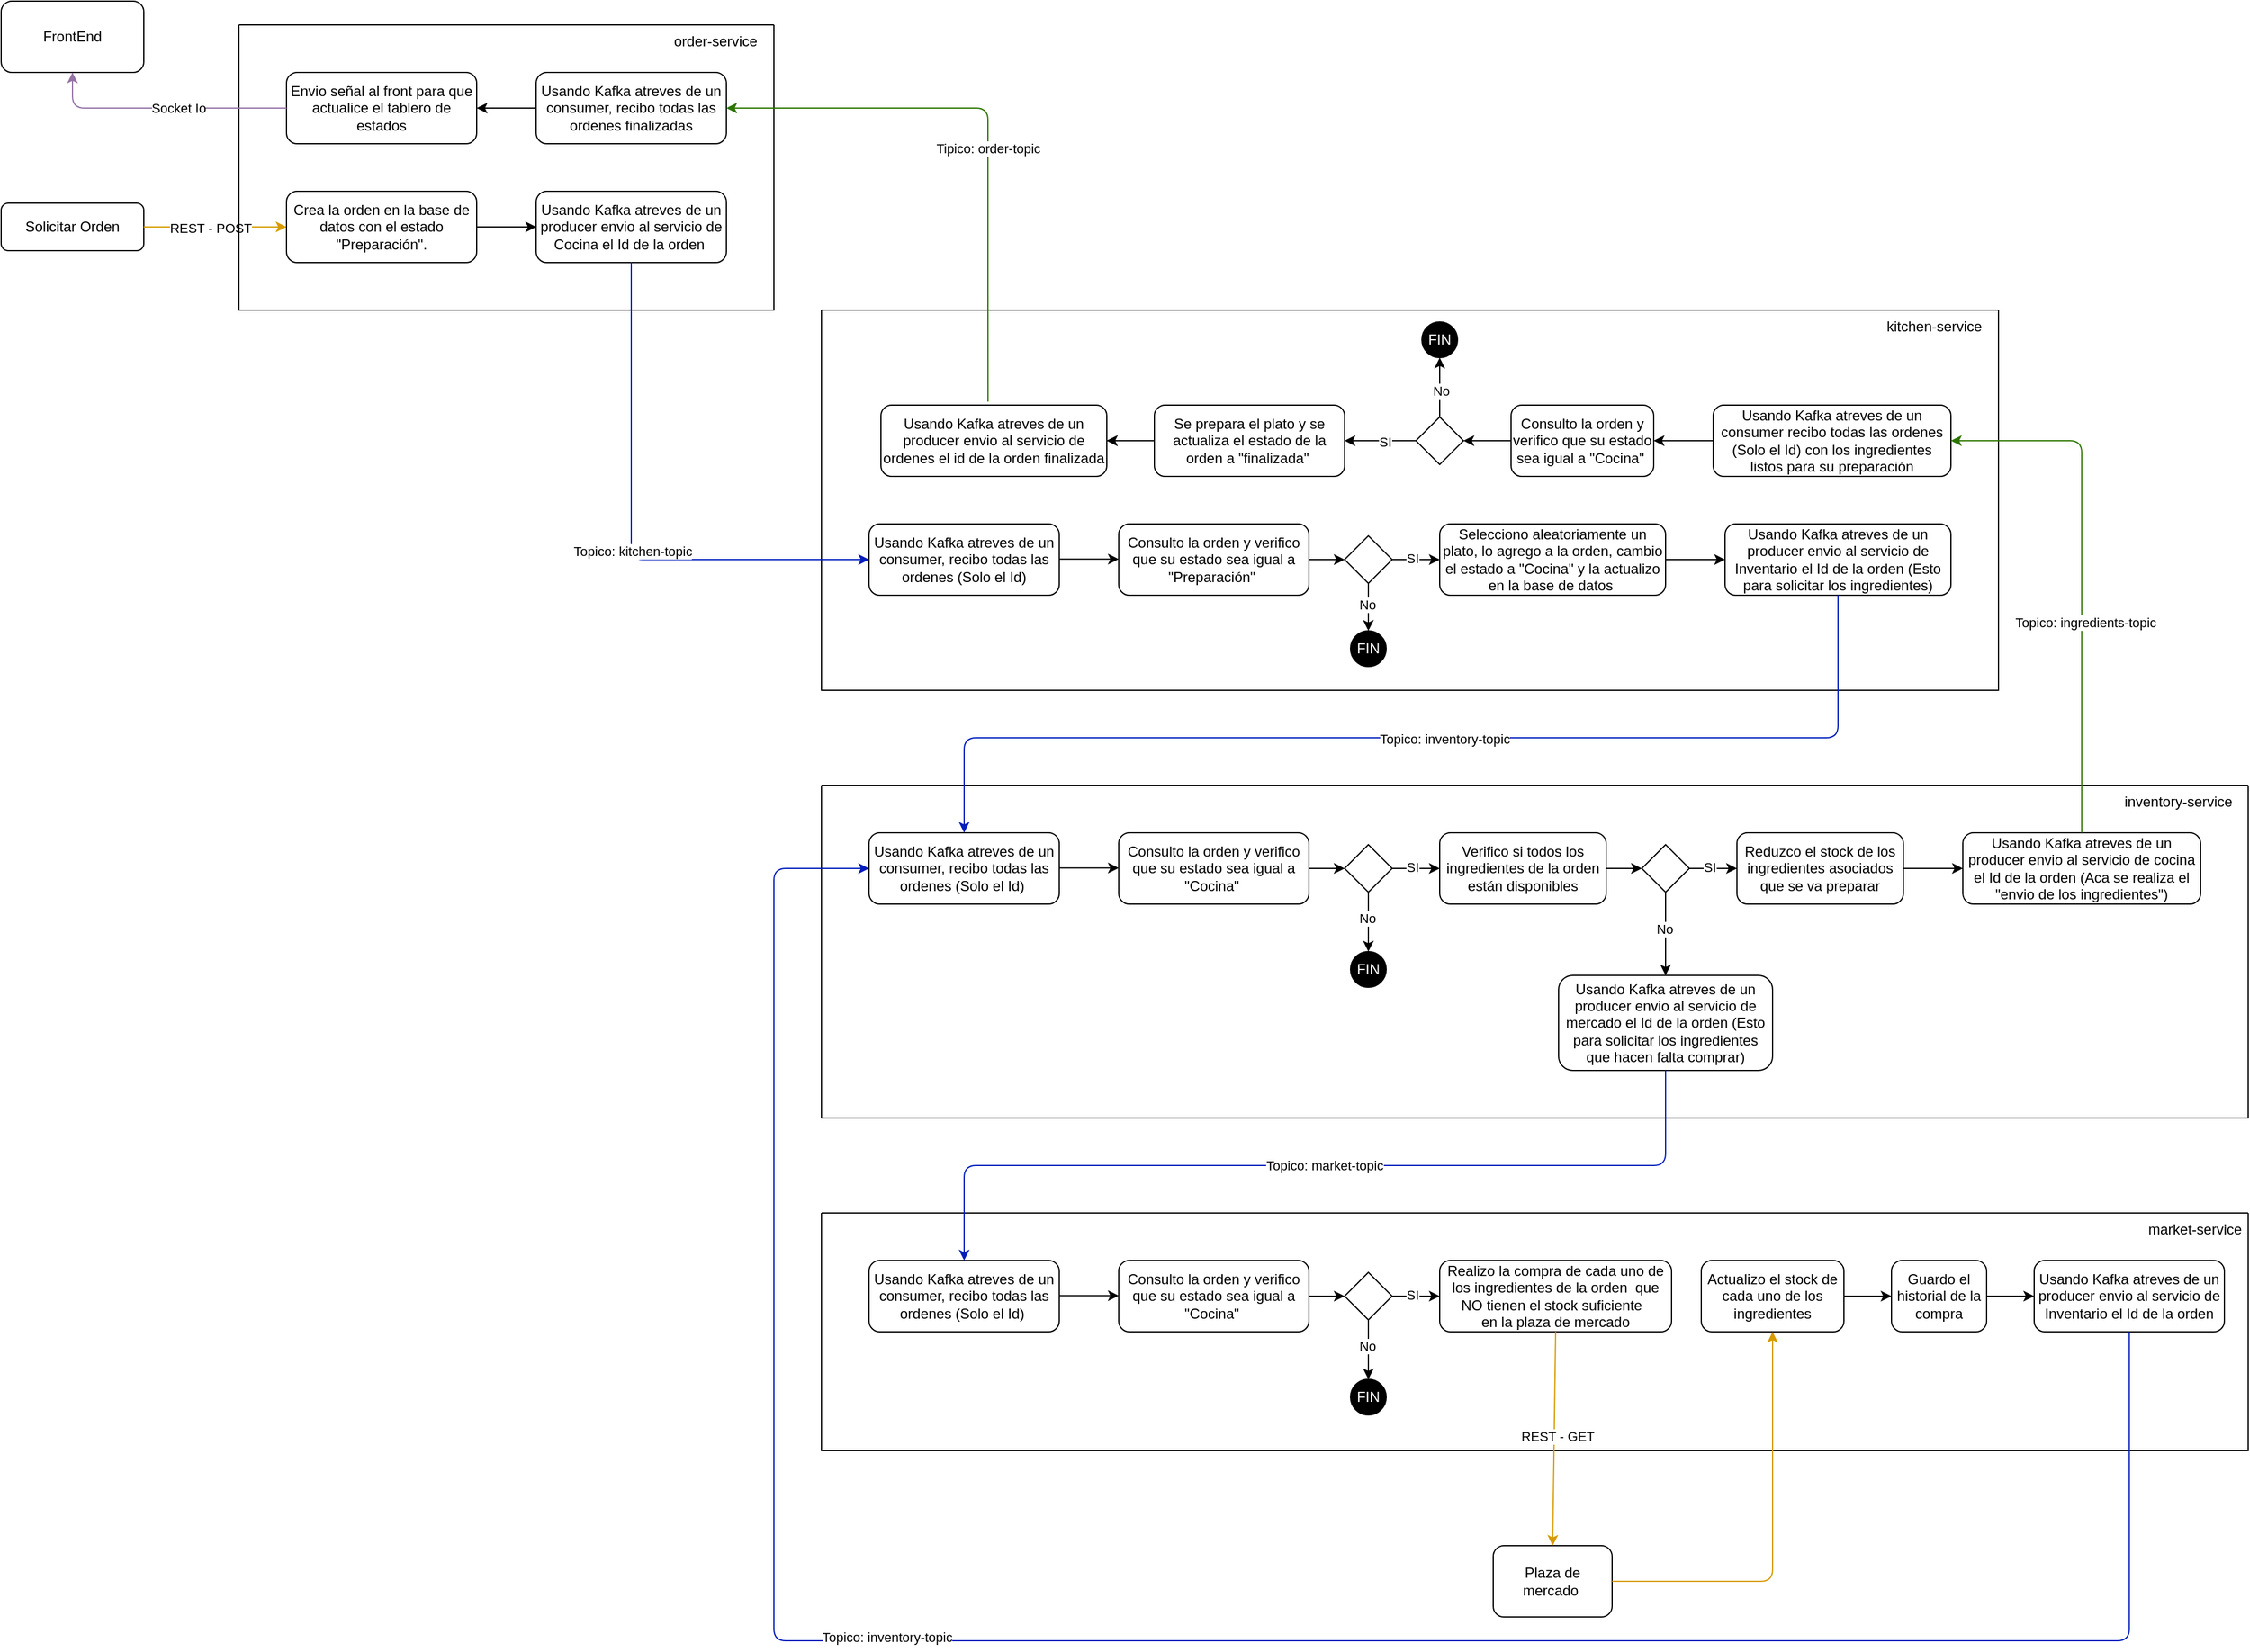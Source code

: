 <mxfile>
    <diagram id="7wUOio2GqqiPy2TDtg6h" name="Page-1">
        <mxGraphModel dx="948" dy="1151" grid="1" gridSize="10" guides="1" tooltips="1" connect="1" arrows="1" fold="1" page="1" pageScale="1" pageWidth="850" pageHeight="1100" math="0" shadow="0">
            <root>
                <mxCell id="0"/>
                <mxCell id="1" parent="0"/>
                <mxCell id="45" value="&lt;span style=&quot;color: rgb(0, 0, 0);&quot;&gt;Solicitar Orden&lt;/span&gt;" style="rounded=1;whiteSpace=wrap;html=1;" parent="1" vertex="1">
                    <mxGeometry x="870" y="190" width="120" height="40" as="geometry"/>
                </mxCell>
                <mxCell id="46" value="" style="endArrow=classic;html=1;exitX=1;exitY=0.5;exitDx=0;exitDy=0;entryX=0;entryY=0.5;entryDx=0;entryDy=0;fillColor=#ffe6cc;strokeColor=#d79b00;" parent="1" source="45" target="51" edge="1">
                    <mxGeometry width="50" height="50" relative="1" as="geometry">
                        <mxPoint x="1130" y="260" as="sourcePoint"/>
                        <mxPoint x="1070" y="190" as="targetPoint"/>
                    </mxGeometry>
                </mxCell>
                <mxCell id="62" value="REST - POST" style="edgeLabel;html=1;align=center;verticalAlign=middle;resizable=0;points=[];" parent="46" vertex="1" connectable="0">
                    <mxGeometry x="-0.078" y="-1" relative="1" as="geometry">
                        <mxPoint as="offset"/>
                    </mxGeometry>
                </mxCell>
                <mxCell id="50" value="" style="swimlane;startSize=0;" parent="1" vertex="1">
                    <mxGeometry x="1070" y="40" width="450" height="240" as="geometry"/>
                </mxCell>
                <mxCell id="51" value="&lt;span style=&quot;color: rgb(0, 0, 0); text-align: left;&quot;&gt;Crea la orden en la base de datos con el estado &quot;Preparación&quot;.&lt;/span&gt;" style="rounded=1;whiteSpace=wrap;html=1;" parent="50" vertex="1">
                    <mxGeometry x="40" y="140" width="160" height="60" as="geometry"/>
                </mxCell>
                <mxCell id="52" value="&lt;div style=&quot;&quot;&gt;&lt;span style=&quot;background-color: transparent;&quot;&gt;&lt;font color=&quot;#000000&quot;&gt;Usando Kafka atreves de un producer envio al servicio de Cocina el Id de la orden&amp;nbsp;&lt;/font&gt;&lt;/span&gt;&lt;/div&gt;" style="rounded=1;whiteSpace=wrap;html=1;align=center;" parent="50" vertex="1">
                    <mxGeometry x="250" y="140" width="160" height="60" as="geometry"/>
                </mxCell>
                <mxCell id="53" value="" style="endArrow=classic;html=1;exitX=1;exitY=0.5;exitDx=0;exitDy=0;entryX=0;entryY=0.5;entryDx=0;entryDy=0;" parent="50" source="51" target="52" edge="1">
                    <mxGeometry width="50" height="50" relative="1" as="geometry">
                        <mxPoint x="250" y="230" as="sourcePoint"/>
                        <mxPoint x="300" y="180" as="targetPoint"/>
                    </mxGeometry>
                </mxCell>
                <mxCell id="56" value="&lt;span style=&quot;text-align: left;&quot;&gt;&lt;font color=&quot;#000000&quot;&gt;Usando Kafka atreves&amp;nbsp;de un consumer, recibo todas las ordenes finalizadas&lt;/font&gt;&lt;/span&gt;" style="rounded=1;whiteSpace=wrap;html=1;" parent="50" vertex="1">
                    <mxGeometry x="250" y="40" width="160" height="60" as="geometry"/>
                </mxCell>
                <mxCell id="57" value="&lt;span style=&quot;color: rgb(0, 0, 0); text-align: left;&quot;&gt;Envio señal al front para que actualice el tablero de estados&lt;/span&gt;" style="rounded=1;whiteSpace=wrap;html=1;" parent="50" vertex="1">
                    <mxGeometry x="40" y="40" width="160" height="60" as="geometry"/>
                </mxCell>
                <mxCell id="58" value="" style="endArrow=classic;html=1;exitX=0;exitY=0.5;exitDx=0;exitDy=0;entryX=1;entryY=0.5;entryDx=0;entryDy=0;" parent="50" source="56" target="57" edge="1">
                    <mxGeometry width="50" height="50" relative="1" as="geometry">
                        <mxPoint x="240" y="140" as="sourcePoint"/>
                        <mxPoint x="290" y="90" as="targetPoint"/>
                    </mxGeometry>
                </mxCell>
                <mxCell id="63" value="order-service" style="text;strokeColor=none;fillColor=none;align=left;verticalAlign=top;spacingLeft=4;spacingRight=4;overflow=hidden;rotatable=0;points=[[0,0.5],[1,0.5]];portConstraint=eastwest;whiteSpace=wrap;html=1;" parent="50" vertex="1">
                    <mxGeometry x="360" width="90" height="30" as="geometry"/>
                </mxCell>
                <mxCell id="55" value="FrontEnd" style="rounded=1;whiteSpace=wrap;html=1;" parent="1" vertex="1">
                    <mxGeometry x="870" y="20" width="120" height="60" as="geometry"/>
                </mxCell>
                <mxCell id="59" value="" style="endArrow=classic;html=1;exitX=0;exitY=0.5;exitDx=0;exitDy=0;entryX=0.5;entryY=1;entryDx=0;entryDy=0;fillColor=#e1d5e7;strokeColor=#9673a6;" parent="1" source="57" target="55" edge="1">
                    <mxGeometry width="50" height="50" relative="1" as="geometry">
                        <mxPoint x="1310" y="180" as="sourcePoint"/>
                        <mxPoint x="1360" y="130" as="targetPoint"/>
                        <Array as="points">
                            <mxPoint x="930" y="110"/>
                        </Array>
                    </mxGeometry>
                </mxCell>
                <mxCell id="60" value="Socket Io" style="edgeLabel;html=1;align=center;verticalAlign=middle;resizable=0;points=[];" parent="59" vertex="1" connectable="0">
                    <mxGeometry x="-0.134" relative="1" as="geometry">
                        <mxPoint as="offset"/>
                    </mxGeometry>
                </mxCell>
                <mxCell id="72" value="" style="swimlane;startSize=0;" parent="1" vertex="1">
                    <mxGeometry x="1560" y="280" width="990" height="320" as="geometry"/>
                </mxCell>
                <mxCell id="76" value="&lt;div style=&quot;&quot;&gt;&lt;span style=&quot;background-color: transparent;&quot;&gt;&lt;font color=&quot;#000000&quot;&gt;Consulto la orden y verifico que su estado sea igual a &quot;Preparación&quot;&amp;nbsp;&lt;/font&gt;&lt;/span&gt;&lt;/div&gt;" style="rounded=1;whiteSpace=wrap;html=1;align=center;" parent="72" vertex="1">
                    <mxGeometry x="250" y="180" width="160" height="60" as="geometry"/>
                </mxCell>
                <mxCell id="77" value="&lt;span style=&quot;color: rgb(0, 0, 0); text-align: left;&quot;&gt;Usando Kafka atreves de un consumer, recibo todas las ordenes (Solo el Id)&lt;/span&gt;" style="rounded=1;whiteSpace=wrap;html=1;" parent="72" vertex="1">
                    <mxGeometry x="40" y="180" width="160" height="60" as="geometry"/>
                </mxCell>
                <mxCell id="79" value="kitchen-service" style="text;strokeColor=none;fillColor=none;align=left;verticalAlign=top;spacingLeft=4;spacingRight=4;overflow=hidden;rotatable=0;points=[[0,0.5],[1,0.5]];portConstraint=eastwest;whiteSpace=wrap;html=1;" parent="72" vertex="1">
                    <mxGeometry x="890" width="100" height="30" as="geometry"/>
                </mxCell>
                <mxCell id="75" value="" style="endArrow=classic;html=1;exitX=1;exitY=0.5;exitDx=0;exitDy=0;entryX=0;entryY=0.5;entryDx=0;entryDy=0;" parent="72" edge="1">
                    <mxGeometry width="50" height="50" relative="1" as="geometry">
                        <mxPoint x="200.0" y="209.66" as="sourcePoint"/>
                        <mxPoint x="250.0" y="209.66" as="targetPoint"/>
                    </mxGeometry>
                </mxCell>
                <mxCell id="82" value="" style="rhombus;whiteSpace=wrap;html=1;" parent="72" vertex="1">
                    <mxGeometry x="440" y="190" width="40" height="40" as="geometry"/>
                </mxCell>
                <mxCell id="83" value="" style="endArrow=classic;html=1;exitX=1;exitY=0.5;exitDx=0;exitDy=0;" parent="72" source="76" target="82" edge="1">
                    <mxGeometry width="50" height="50" relative="1" as="geometry">
                        <mxPoint x="340" y="220" as="sourcePoint"/>
                        <mxPoint x="390" y="170" as="targetPoint"/>
                    </mxGeometry>
                </mxCell>
                <mxCell id="85" value="FIN" style="ellipse;whiteSpace=wrap;html=1;aspect=fixed;fontColor=#FFFFFF;gradientColor=none;fillColor=#000000;" parent="72" vertex="1">
                    <mxGeometry x="445" y="270" width="30" height="30" as="geometry"/>
                </mxCell>
                <mxCell id="86" value="" style="endArrow=classic;html=1;exitX=0.5;exitY=1;exitDx=0;exitDy=0;entryX=0.5;entryY=0;entryDx=0;entryDy=0;" parent="72" source="82" target="85" edge="1">
                    <mxGeometry width="50" height="50" relative="1" as="geometry">
                        <mxPoint x="340" y="220" as="sourcePoint"/>
                        <mxPoint x="460" y="280" as="targetPoint"/>
                    </mxGeometry>
                </mxCell>
                <mxCell id="87" value="No" style="edgeLabel;html=1;align=center;verticalAlign=middle;resizable=0;points=[];" parent="86" vertex="1" connectable="0">
                    <mxGeometry x="-0.117" y="-1" relative="1" as="geometry">
                        <mxPoint as="offset"/>
                    </mxGeometry>
                </mxCell>
                <mxCell id="88" value="&lt;div style=&quot;&quot;&gt;&lt;font color=&quot;#000000&quot;&gt;Selecciono aleatoriamente un plato, lo agrego a la orden, cambio el estado a &quot;Cocina&quot; y la actualizo en la base de datos&amp;nbsp;&lt;/font&gt;&lt;/div&gt;" style="rounded=1;whiteSpace=wrap;html=1;align=center;" parent="72" vertex="1">
                    <mxGeometry x="520" y="180" width="190" height="60" as="geometry"/>
                </mxCell>
                <mxCell id="89" value="" style="endArrow=classic;html=1;exitX=1;exitY=0.5;exitDx=0;exitDy=0;entryX=0;entryY=0.5;entryDx=0;entryDy=0;" parent="72" source="82" target="88" edge="1">
                    <mxGeometry width="50" height="50" relative="1" as="geometry">
                        <mxPoint x="430" y="310" as="sourcePoint"/>
                        <mxPoint x="480" y="260" as="targetPoint"/>
                    </mxGeometry>
                </mxCell>
                <mxCell id="90" value="SI" style="edgeLabel;html=1;align=center;verticalAlign=middle;resizable=0;points=[];" parent="89" vertex="1" connectable="0">
                    <mxGeometry x="-0.14" y="1" relative="1" as="geometry">
                        <mxPoint as="offset"/>
                    </mxGeometry>
                </mxCell>
                <mxCell id="92" value="&lt;div style=&quot;&quot;&gt;&lt;span style=&quot;background-color: transparent;&quot;&gt;&lt;font color=&quot;#000000&quot;&gt;Usando Kafka atreves de un producer envio al servicio de Inventario el Id de la orden (Esto para solicitar los ingredientes)&lt;/font&gt;&lt;/span&gt;&lt;/div&gt;" style="rounded=1;whiteSpace=wrap;html=1;align=center;" parent="72" vertex="1">
                    <mxGeometry x="760" y="180" width="190" height="60" as="geometry"/>
                </mxCell>
                <mxCell id="93" value="" style="endArrow=classic;html=1;exitX=1;exitY=0.5;exitDx=0;exitDy=0;entryX=0;entryY=0.5;entryDx=0;entryDy=0;" parent="72" source="88" target="92" edge="1">
                    <mxGeometry width="50" height="50" relative="1" as="geometry">
                        <mxPoint x="670" y="310" as="sourcePoint"/>
                        <mxPoint x="720" y="260" as="targetPoint"/>
                    </mxGeometry>
                </mxCell>
                <mxCell id="94" value="&lt;span style=&quot;color: rgb(0, 0, 0); text-align: left;&quot;&gt;Usando Kafka atreves de un consumer recibo todas las ordenes (Solo el Id) con los ingredientes listos para su preparación&lt;/span&gt;" style="rounded=1;whiteSpace=wrap;html=1;" parent="72" vertex="1">
                    <mxGeometry x="750" y="80" width="200" height="60" as="geometry"/>
                </mxCell>
                <mxCell id="204" value="" style="edgeStyle=none;html=1;" parent="72" source="95" target="97" edge="1">
                    <mxGeometry relative="1" as="geometry"/>
                </mxCell>
                <mxCell id="95" value="&lt;div style=&quot;&quot;&gt;&lt;font color=&quot;#000000&quot;&gt;Se prepara el plato y se actualiza el estado de la orden a &quot;finalizada&quot;&amp;nbsp;&lt;/font&gt;&lt;/div&gt;" style="rounded=1;whiteSpace=wrap;html=1;align=center;" parent="72" vertex="1">
                    <mxGeometry x="280" y="80" width="160" height="60" as="geometry"/>
                </mxCell>
                <mxCell id="97" value="&lt;div style=&quot;&quot;&gt;&lt;span style=&quot;background-color: transparent;&quot;&gt;&lt;font color=&quot;#000000&quot;&gt;Usando Kafka atreves de un producer envio al servicio de ordenes el id de la orden finalizada&lt;/font&gt;&lt;/span&gt;&lt;/div&gt;" style="rounded=1;whiteSpace=wrap;html=1;align=center;" parent="72" vertex="1">
                    <mxGeometry x="50" y="80" width="190" height="60" as="geometry"/>
                </mxCell>
                <mxCell id="98" value="" style="endArrow=classic;html=1;entryX=1;entryY=0.5;entryDx=0;entryDy=0;exitX=0;exitY=0.5;exitDx=0;exitDy=0;" parent="72" source="95" target="97" edge="1">
                    <mxGeometry width="50" height="50" relative="1" as="geometry">
                        <mxPoint x="320" y="110" as="sourcePoint"/>
                        <mxPoint x="350" y="109.66" as="targetPoint"/>
                    </mxGeometry>
                </mxCell>
                <mxCell id="205" value="&lt;span style=&quot;color: rgb(0, 0, 0);&quot;&gt;Consulto la orden y verifico que su estado sea igual a &quot;Cocina&quot;&amp;nbsp;&lt;/span&gt;" style="rounded=1;whiteSpace=wrap;html=1;" parent="72" vertex="1">
                    <mxGeometry x="580" y="80" width="120" height="60" as="geometry"/>
                </mxCell>
                <mxCell id="206" value="" style="rhombus;whiteSpace=wrap;html=1;" parent="72" vertex="1">
                    <mxGeometry x="500" y="90" width="40" height="40" as="geometry"/>
                </mxCell>
                <mxCell id="208" value="FIN" style="ellipse;whiteSpace=wrap;html=1;aspect=fixed;fontColor=#FFFFFF;gradientColor=none;fillColor=#000000;" parent="72" vertex="1">
                    <mxGeometry x="505" y="10" width="30" height="30" as="geometry"/>
                </mxCell>
                <mxCell id="209" value="" style="endArrow=classic;html=1;entryX=0.5;entryY=1;entryDx=0;entryDy=0;exitX=0.5;exitY=0;exitDx=0;exitDy=0;" parent="72" source="206" target="208" edge="1">
                    <mxGeometry width="50" height="50" relative="1" as="geometry">
                        <mxPoint x="540" y="90" as="sourcePoint"/>
                        <mxPoint x="540" y="180" as="targetPoint"/>
                    </mxGeometry>
                </mxCell>
                <mxCell id="210" value="No" style="edgeLabel;html=1;align=center;verticalAlign=middle;resizable=0;points=[];" parent="209" vertex="1" connectable="0">
                    <mxGeometry x="-0.117" y="-1" relative="1" as="geometry">
                        <mxPoint as="offset"/>
                    </mxGeometry>
                </mxCell>
                <mxCell id="213" value="" style="endArrow=classic;html=1;exitX=0;exitY=0.5;exitDx=0;exitDy=0;entryX=1;entryY=0.5;entryDx=0;entryDy=0;" parent="72" source="206" target="95" edge="1">
                    <mxGeometry width="50" height="50" relative="1" as="geometry">
                        <mxPoint x="490" y="220" as="sourcePoint"/>
                        <mxPoint x="530" y="220" as="targetPoint"/>
                    </mxGeometry>
                </mxCell>
                <mxCell id="214" value="SI" style="edgeLabel;html=1;align=center;verticalAlign=middle;resizable=0;points=[];" parent="213" vertex="1" connectable="0">
                    <mxGeometry x="-0.14" y="1" relative="1" as="geometry">
                        <mxPoint as="offset"/>
                    </mxGeometry>
                </mxCell>
                <mxCell id="215" value="" style="endArrow=classic;html=1;exitX=0;exitY=0.5;exitDx=0;exitDy=0;entryX=1;entryY=0.5;entryDx=0;entryDy=0;" parent="72" source="205" target="206" edge="1">
                    <mxGeometry width="50" height="50" relative="1" as="geometry">
                        <mxPoint x="490" y="180" as="sourcePoint"/>
                        <mxPoint x="540" y="130" as="targetPoint"/>
                    </mxGeometry>
                </mxCell>
                <mxCell id="216" value="" style="endArrow=classic;html=1;exitX=0;exitY=0.5;exitDx=0;exitDy=0;entryX=1;entryY=0.5;entryDx=0;entryDy=0;" parent="72" source="94" target="205" edge="1">
                    <mxGeometry width="50" height="50" relative="1" as="geometry">
                        <mxPoint x="490" y="180" as="sourcePoint"/>
                        <mxPoint x="540" y="130" as="targetPoint"/>
                    </mxGeometry>
                </mxCell>
                <mxCell id="80" value="" style="endArrow=classic;html=1;exitX=0.5;exitY=1;exitDx=0;exitDy=0;entryX=0;entryY=0.5;entryDx=0;entryDy=0;fillColor=#0050ef;strokeColor=#001DBC;" parent="1" source="52" target="77" edge="1">
                    <mxGeometry width="50" height="50" relative="1" as="geometry">
                        <mxPoint x="1560" y="340" as="sourcePoint"/>
                        <mxPoint x="1610" y="290" as="targetPoint"/>
                        <Array as="points">
                            <mxPoint x="1400" y="490"/>
                        </Array>
                    </mxGeometry>
                </mxCell>
                <mxCell id="81" value="Topico: kitchen-topic" style="edgeLabel;html=1;align=center;verticalAlign=middle;resizable=0;points=[];" parent="80" vertex="1" connectable="0">
                    <mxGeometry x="0.081" y="1" relative="1" as="geometry">
                        <mxPoint as="offset"/>
                    </mxGeometry>
                </mxCell>
                <mxCell id="99" value="" style="endArrow=classic;html=1;entryX=1;entryY=0.5;entryDx=0;entryDy=0;fillColor=#60a917;strokeColor=#2D7600;exitX=0.474;exitY=-0.048;exitDx=0;exitDy=0;exitPerimeter=0;" parent="1" source="97" target="56" edge="1">
                    <mxGeometry width="50" height="50" relative="1" as="geometry">
                        <mxPoint x="1700" y="360" as="sourcePoint"/>
                        <mxPoint x="1830" y="250" as="targetPoint"/>
                        <Array as="points">
                            <mxPoint x="1700" y="250"/>
                            <mxPoint x="1700" y="110"/>
                        </Array>
                    </mxGeometry>
                </mxCell>
                <mxCell id="100" value="Tipico: order-topic" style="edgeLabel;html=1;align=center;verticalAlign=middle;resizable=0;points=[];" parent="99" vertex="1" connectable="0">
                    <mxGeometry x="-0.086" relative="1" as="geometry">
                        <mxPoint as="offset"/>
                    </mxGeometry>
                </mxCell>
                <mxCell id="121" value="" style="swimlane;startSize=0;" parent="1" vertex="1">
                    <mxGeometry x="1560" y="680" width="1200" height="280" as="geometry"/>
                </mxCell>
                <mxCell id="122" value="&lt;div style=&quot;&quot;&gt;&lt;span style=&quot;background-color: transparent;&quot;&gt;&lt;font color=&quot;#000000&quot;&gt;Consulto la orden y verifico que su estado sea igual a &quot;Cocina&quot;&amp;nbsp;&lt;/font&gt;&lt;/span&gt;&lt;/div&gt;" style="rounded=1;whiteSpace=wrap;html=1;align=center;" parent="121" vertex="1">
                    <mxGeometry x="250" y="40" width="160" height="60" as="geometry"/>
                </mxCell>
                <mxCell id="123" value="&lt;span style=&quot;color: rgb(0, 0, 0); text-align: left;&quot;&gt;Usando Kafka atreves de un consumer, recibo todas las ordenes (Solo el Id)&amp;nbsp;&lt;/span&gt;" style="rounded=1;whiteSpace=wrap;html=1;" parent="121" vertex="1">
                    <mxGeometry x="40" y="40" width="160" height="60" as="geometry"/>
                </mxCell>
                <mxCell id="124" value="inventory-service" style="text;strokeColor=none;fillColor=none;align=left;verticalAlign=top;spacingLeft=4;spacingRight=4;overflow=hidden;rotatable=0;points=[[0,0.5],[1,0.5]];portConstraint=eastwest;whiteSpace=wrap;html=1;" parent="121" vertex="1">
                    <mxGeometry x="1090" width="110" height="30" as="geometry"/>
                </mxCell>
                <mxCell id="125" value="" style="endArrow=classic;html=1;exitX=1;exitY=0.5;exitDx=0;exitDy=0;entryX=0;entryY=0.5;entryDx=0;entryDy=0;" parent="121" edge="1">
                    <mxGeometry width="50" height="50" relative="1" as="geometry">
                        <mxPoint x="200.0" y="69.66" as="sourcePoint"/>
                        <mxPoint x="250.0" y="69.66" as="targetPoint"/>
                    </mxGeometry>
                </mxCell>
                <mxCell id="126" value="" style="rhombus;whiteSpace=wrap;html=1;" parent="121" vertex="1">
                    <mxGeometry x="440" y="50" width="40" height="40" as="geometry"/>
                </mxCell>
                <mxCell id="127" value="" style="endArrow=classic;html=1;exitX=1;exitY=0.5;exitDx=0;exitDy=0;" parent="121" source="122" target="126" edge="1">
                    <mxGeometry width="50" height="50" relative="1" as="geometry">
                        <mxPoint x="340" y="80" as="sourcePoint"/>
                        <mxPoint x="390" y="30" as="targetPoint"/>
                    </mxGeometry>
                </mxCell>
                <mxCell id="128" value="FIN" style="ellipse;whiteSpace=wrap;html=1;aspect=fixed;fontColor=#FFFFFF;gradientColor=none;fillColor=#000000;" parent="121" vertex="1">
                    <mxGeometry x="445" y="140" width="30" height="30" as="geometry"/>
                </mxCell>
                <mxCell id="129" value="" style="endArrow=classic;html=1;exitX=0.5;exitY=1;exitDx=0;exitDy=0;entryX=0.5;entryY=0;entryDx=0;entryDy=0;" parent="121" source="126" target="128" edge="1">
                    <mxGeometry width="50" height="50" relative="1" as="geometry">
                        <mxPoint x="340" y="80" as="sourcePoint"/>
                        <mxPoint x="390" y="30" as="targetPoint"/>
                    </mxGeometry>
                </mxCell>
                <mxCell id="130" value="No" style="edgeLabel;html=1;align=center;verticalAlign=middle;resizable=0;points=[];" parent="129" vertex="1" connectable="0">
                    <mxGeometry x="-0.117" y="-1" relative="1" as="geometry">
                        <mxPoint as="offset"/>
                    </mxGeometry>
                </mxCell>
                <mxCell id="131" value="&lt;div style=&quot;&quot;&gt;&lt;span style=&quot;text-align: left;&quot;&gt;&lt;font color=&quot;#000000&quot;&gt;Verifico si todos los ingredientes de la orden están disponibles&lt;/font&gt;&lt;/span&gt;&lt;/div&gt;" style="rounded=1;whiteSpace=wrap;html=1;align=center;" parent="121" vertex="1">
                    <mxGeometry x="520" y="40" width="140" height="60" as="geometry"/>
                </mxCell>
                <mxCell id="132" value="" style="endArrow=classic;html=1;exitX=1;exitY=0.5;exitDx=0;exitDy=0;entryX=0;entryY=0.5;entryDx=0;entryDy=0;" parent="121" source="126" target="131" edge="1">
                    <mxGeometry width="50" height="50" relative="1" as="geometry">
                        <mxPoint x="430" y="170" as="sourcePoint"/>
                        <mxPoint x="480" y="120" as="targetPoint"/>
                    </mxGeometry>
                </mxCell>
                <mxCell id="133" value="SI" style="edgeLabel;html=1;align=center;verticalAlign=middle;resizable=0;points=[];" parent="132" vertex="1" connectable="0">
                    <mxGeometry x="-0.14" y="1" relative="1" as="geometry">
                        <mxPoint as="offset"/>
                    </mxGeometry>
                </mxCell>
                <mxCell id="135" value="" style="endArrow=classic;html=1;exitX=1;exitY=0.5;exitDx=0;exitDy=0;entryX=0;entryY=0.5;entryDx=0;entryDy=0;" parent="121" source="131" target="141" edge="1">
                    <mxGeometry width="50" height="50" relative="1" as="geometry">
                        <mxPoint x="670" y="170" as="sourcePoint"/>
                        <mxPoint x="760" y="70.0" as="targetPoint"/>
                    </mxGeometry>
                </mxCell>
                <mxCell id="141" value="" style="rhombus;whiteSpace=wrap;html=1;" parent="121" vertex="1">
                    <mxGeometry x="690" y="50" width="40" height="40" as="geometry"/>
                </mxCell>
                <mxCell id="143" value="" style="endArrow=classic;html=1;exitX=0.5;exitY=1;exitDx=0;exitDy=0;entryX=0.5;entryY=0;entryDx=0;entryDy=0;" parent="121" source="141" target="154" edge="1">
                    <mxGeometry width="50" height="50" relative="1" as="geometry">
                        <mxPoint x="590" y="80" as="sourcePoint"/>
                        <mxPoint x="710" y="140.0" as="targetPoint"/>
                    </mxGeometry>
                </mxCell>
                <mxCell id="144" value="No" style="edgeLabel;html=1;align=center;verticalAlign=middle;resizable=0;points=[];" parent="143" vertex="1" connectable="0">
                    <mxGeometry x="-0.117" y="-1" relative="1" as="geometry">
                        <mxPoint as="offset"/>
                    </mxGeometry>
                </mxCell>
                <mxCell id="145" value="" style="endArrow=classic;html=1;exitX=1;exitY=0.5;exitDx=0;exitDy=0;entryX=0;entryY=0.5;entryDx=0;entryDy=0;" parent="121" source="141" edge="1">
                    <mxGeometry width="50" height="50" relative="1" as="geometry">
                        <mxPoint x="680" y="170" as="sourcePoint"/>
                        <mxPoint x="770" y="70" as="targetPoint"/>
                    </mxGeometry>
                </mxCell>
                <mxCell id="146" value="SI" style="edgeLabel;html=1;align=center;verticalAlign=middle;resizable=0;points=[];" parent="145" vertex="1" connectable="0">
                    <mxGeometry x="-0.14" y="1" relative="1" as="geometry">
                        <mxPoint as="offset"/>
                    </mxGeometry>
                </mxCell>
                <mxCell id="147" value="&lt;div style=&quot;&quot;&gt;&lt;font color=&quot;#000000&quot;&gt;Reduzco el stock de los ingredientes asociados que se va preparar&lt;/font&gt;&lt;/div&gt;" style="rounded=1;whiteSpace=wrap;html=1;align=center;" parent="121" vertex="1">
                    <mxGeometry x="770" y="40" width="140" height="60" as="geometry"/>
                </mxCell>
                <mxCell id="148" value="&lt;div style=&quot;&quot;&gt;&lt;span style=&quot;background-color: transparent;&quot;&gt;&lt;font color=&quot;#000000&quot;&gt;Usando Kafka atreves de un producer envio al servicio de cocina el Id de la orden (Aca se realiza el &quot;envio de los ingredientes&quot;)&lt;/font&gt;&lt;/span&gt;&lt;/div&gt;" style="rounded=1;whiteSpace=wrap;html=1;align=center;" parent="121" vertex="1">
                    <mxGeometry x="960" y="40" width="200" height="60" as="geometry"/>
                </mxCell>
                <mxCell id="149" value="" style="endArrow=classic;html=1;exitX=1;exitY=0.5;exitDx=0;exitDy=0;entryX=0;entryY=0.5;entryDx=0;entryDy=0;" parent="121" source="147" target="148" edge="1">
                    <mxGeometry width="50" height="50" relative="1" as="geometry">
                        <mxPoint x="1080" y="-10" as="sourcePoint"/>
                        <mxPoint x="1130" y="-60" as="targetPoint"/>
                    </mxGeometry>
                </mxCell>
                <mxCell id="154" value="&lt;span style=&quot;color: rgb(0, 0, 0);&quot;&gt;Usando Kafka atreves de un producer envio al servicio de mercado el Id de la orden (Esto para solicitar los ingredientes que hacen falta comprar)&lt;/span&gt;" style="rounded=1;whiteSpace=wrap;html=1;" parent="121" vertex="1">
                    <mxGeometry x="620" y="160" width="180" height="80" as="geometry"/>
                </mxCell>
                <mxCell id="150" value="" style="endArrow=classic;html=1;entryX=1;entryY=0.5;entryDx=0;entryDy=0;exitX=0.5;exitY=0;exitDx=0;exitDy=0;fillColor=#60a917;strokeColor=#2D7600;" parent="1" source="148" target="94" edge="1">
                    <mxGeometry width="50" height="50" relative="1" as="geometry">
                        <mxPoint x="2580" y="620" as="sourcePoint"/>
                        <mxPoint x="2630" y="570" as="targetPoint"/>
                        <Array as="points">
                            <mxPoint x="2620" y="390"/>
                        </Array>
                    </mxGeometry>
                </mxCell>
                <mxCell id="151" value="Topico: ingredients-topic" style="edgeLabel;html=1;align=center;verticalAlign=middle;resizable=0;points=[];" parent="150" vertex="1" connectable="0">
                    <mxGeometry x="-0.196" y="-3" relative="1" as="geometry">
                        <mxPoint as="offset"/>
                    </mxGeometry>
                </mxCell>
                <mxCell id="152" value="" style="endArrow=classic;html=1;exitX=0.5;exitY=1;exitDx=0;exitDy=0;entryX=0.5;entryY=0;entryDx=0;entryDy=0;fillColor=#0050ef;strokeColor=#001DBC;" parent="1" source="92" target="123" edge="1">
                    <mxGeometry width="50" height="50" relative="1" as="geometry">
                        <mxPoint x="2431.65" y="550" as="sourcePoint"/>
                        <mxPoint x="2180" y="676.46" as="targetPoint"/>
                        <Array as="points">
                            <mxPoint x="2415" y="640"/>
                            <mxPoint x="2040" y="640"/>
                            <mxPoint x="1680" y="640"/>
                        </Array>
                    </mxGeometry>
                </mxCell>
                <mxCell id="153" value="Topico: inventory-topic" style="edgeLabel;html=1;align=center;verticalAlign=middle;resizable=0;points=[];" parent="152" vertex="1" connectable="0">
                    <mxGeometry x="-0.034" y="1" relative="1" as="geometry">
                        <mxPoint as="offset"/>
                    </mxGeometry>
                </mxCell>
                <mxCell id="156" value="" style="swimlane;startSize=0;" parent="1" vertex="1">
                    <mxGeometry x="1560" y="1040" width="1200" height="200" as="geometry"/>
                </mxCell>
                <mxCell id="157" value="&lt;div style=&quot;&quot;&gt;&lt;span style=&quot;background-color: transparent;&quot;&gt;&lt;font color=&quot;#000000&quot;&gt;Consulto la orden y verifico que su estado sea igual a &quot;Cocina&quot;&amp;nbsp;&lt;/font&gt;&lt;/span&gt;&lt;/div&gt;" style="rounded=1;whiteSpace=wrap;html=1;align=center;" parent="156" vertex="1">
                    <mxGeometry x="250" y="40" width="160" height="60" as="geometry"/>
                </mxCell>
                <mxCell id="158" value="&lt;span style=&quot;color: rgb(0, 0, 0); text-align: left;&quot;&gt;Usando Kafka atreves de un consumer, recibo todas las ordenes (Solo el Id)&amp;nbsp;&lt;/span&gt;" style="rounded=1;whiteSpace=wrap;html=1;" parent="156" vertex="1">
                    <mxGeometry x="40" y="40" width="160" height="60" as="geometry"/>
                </mxCell>
                <mxCell id="159" value="market-service" style="text;strokeColor=none;fillColor=none;align=left;verticalAlign=top;spacingLeft=4;spacingRight=4;overflow=hidden;rotatable=0;points=[[0,0.5],[1,0.5]];portConstraint=eastwest;whiteSpace=wrap;html=1;" parent="156" vertex="1">
                    <mxGeometry x="1110" width="90" height="30" as="geometry"/>
                </mxCell>
                <mxCell id="160" value="" style="endArrow=classic;html=1;exitX=1;exitY=0.5;exitDx=0;exitDy=0;entryX=0;entryY=0.5;entryDx=0;entryDy=0;" parent="156" edge="1">
                    <mxGeometry width="50" height="50" relative="1" as="geometry">
                        <mxPoint x="200.0" y="69.66" as="sourcePoint"/>
                        <mxPoint x="250.0" y="69.66" as="targetPoint"/>
                    </mxGeometry>
                </mxCell>
                <mxCell id="161" value="" style="rhombus;whiteSpace=wrap;html=1;" parent="156" vertex="1">
                    <mxGeometry x="440" y="50" width="40" height="40" as="geometry"/>
                </mxCell>
                <mxCell id="162" value="" style="endArrow=classic;html=1;exitX=1;exitY=0.5;exitDx=0;exitDy=0;" parent="156" source="157" target="161" edge="1">
                    <mxGeometry width="50" height="50" relative="1" as="geometry">
                        <mxPoint x="340" y="80" as="sourcePoint"/>
                        <mxPoint x="390" y="30" as="targetPoint"/>
                    </mxGeometry>
                </mxCell>
                <mxCell id="163" value="FIN" style="ellipse;whiteSpace=wrap;html=1;aspect=fixed;fontColor=#FFFFFF;gradientColor=none;fillColor=#000000;" parent="156" vertex="1">
                    <mxGeometry x="445" y="140" width="30" height="30" as="geometry"/>
                </mxCell>
                <mxCell id="164" value="" style="endArrow=classic;html=1;exitX=0.5;exitY=1;exitDx=0;exitDy=0;entryX=0.5;entryY=0;entryDx=0;entryDy=0;" parent="156" source="161" target="163" edge="1">
                    <mxGeometry width="50" height="50" relative="1" as="geometry">
                        <mxPoint x="340" y="80" as="sourcePoint"/>
                        <mxPoint x="390" y="30" as="targetPoint"/>
                    </mxGeometry>
                </mxCell>
                <mxCell id="165" value="No" style="edgeLabel;html=1;align=center;verticalAlign=middle;resizable=0;points=[];" parent="164" vertex="1" connectable="0">
                    <mxGeometry x="-0.117" y="-1" relative="1" as="geometry">
                        <mxPoint as="offset"/>
                    </mxGeometry>
                </mxCell>
                <mxCell id="167" value="" style="endArrow=classic;html=1;exitX=1;exitY=0.5;exitDx=0;exitDy=0;entryX=0;entryY=0.5;entryDx=0;entryDy=0;" parent="156" source="161" edge="1">
                    <mxGeometry width="50" height="50" relative="1" as="geometry">
                        <mxPoint x="430" y="170" as="sourcePoint"/>
                        <mxPoint x="520" y="70" as="targetPoint"/>
                    </mxGeometry>
                </mxCell>
                <mxCell id="168" value="SI" style="edgeLabel;html=1;align=center;verticalAlign=middle;resizable=0;points=[];" parent="167" vertex="1" connectable="0">
                    <mxGeometry x="-0.14" y="1" relative="1" as="geometry">
                        <mxPoint as="offset"/>
                    </mxGeometry>
                </mxCell>
                <mxCell id="179" value="&lt;span style=&quot;color: rgb(0, 0, 0);&quot;&gt;Realizo la compra de cada uno de los ingredientes de la orden&amp;nbsp; que NO tienen el stock&amp;nbsp;&lt;/span&gt;&lt;span style=&quot;color: rgb(0, 0, 0);&quot;&gt;suficiente&amp;nbsp;&lt;/span&gt;&lt;span style=&quot;color: rgb(0, 0, 0);&quot;&gt;&amp;nbsp;&lt;/span&gt;&lt;div&gt;&lt;span style=&quot;color: rgb(0, 0, 0);&quot;&gt;&amp;nbsp;en la plaza de mercado&amp;nbsp;&lt;/span&gt;&lt;/div&gt;" style="rounded=1;whiteSpace=wrap;html=1;" parent="156" vertex="1">
                    <mxGeometry x="520" y="40" width="195" height="60" as="geometry"/>
                </mxCell>
                <mxCell id="188" value="Actualizo el stock de cada uno de los ingredientes" style="rounded=1;whiteSpace=wrap;html=1;" parent="156" vertex="1">
                    <mxGeometry x="740" y="40" width="120" height="60" as="geometry"/>
                </mxCell>
                <mxCell id="196" value="&lt;div style=&quot;&quot;&gt;&lt;span style=&quot;background-color: transparent;&quot;&gt;&lt;font color=&quot;#000000&quot;&gt;Usando Kafka atreves de un producer envio al servicio de Inventario el Id de la orden&lt;/font&gt;&lt;/span&gt;&lt;/div&gt;" style="rounded=1;whiteSpace=wrap;html=1;align=center;" parent="156" vertex="1">
                    <mxGeometry x="1020" y="40" width="160" height="60" as="geometry"/>
                </mxCell>
                <mxCell id="217" value="Guardo el historial de la compra" style="rounded=1;whiteSpace=wrap;html=1;" vertex="1" parent="156">
                    <mxGeometry x="900" y="40" width="80" height="60" as="geometry"/>
                </mxCell>
                <mxCell id="218" value="" style="endArrow=classic;html=1;exitX=1;exitY=0.5;exitDx=0;exitDy=0;entryX=0;entryY=0.5;entryDx=0;entryDy=0;" edge="1" parent="156" source="188" target="217">
                    <mxGeometry width="50" height="50" relative="1" as="geometry">
                        <mxPoint x="800" y="130" as="sourcePoint"/>
                        <mxPoint x="850" y="80" as="targetPoint"/>
                    </mxGeometry>
                </mxCell>
                <mxCell id="219" value="" style="endArrow=classic;html=1;exitX=1;exitY=0.5;exitDx=0;exitDy=0;entryX=0;entryY=0.5;entryDx=0;entryDy=0;" edge="1" parent="156" source="217" target="196">
                    <mxGeometry width="50" height="50" relative="1" as="geometry">
                        <mxPoint x="800" y="130" as="sourcePoint"/>
                        <mxPoint x="850" y="80" as="targetPoint"/>
                    </mxGeometry>
                </mxCell>
                <mxCell id="185" value="Plaza de mercado&amp;nbsp;" style="rounded=1;whiteSpace=wrap;html=1;" parent="1" vertex="1">
                    <mxGeometry x="2125" y="1320" width="100" height="60" as="geometry"/>
                </mxCell>
                <mxCell id="186" value="" style="endArrow=classic;html=1;exitX=0.5;exitY=1;exitDx=0;exitDy=0;entryX=0.5;entryY=0;entryDx=0;entryDy=0;fillColor=#ffe6cc;strokeColor=#d79b00;" parent="1" source="179" target="185" edge="1">
                    <mxGeometry width="50" height="50" relative="1" as="geometry">
                        <mxPoint x="2300" y="1290" as="sourcePoint"/>
                        <mxPoint x="2350" y="1240" as="targetPoint"/>
                    </mxGeometry>
                </mxCell>
                <mxCell id="187" value="REST - GET" style="edgeLabel;html=1;align=center;verticalAlign=middle;resizable=0;points=[];" parent="186" vertex="1" connectable="0">
                    <mxGeometry x="-0.02" y="2" relative="1" as="geometry">
                        <mxPoint as="offset"/>
                    </mxGeometry>
                </mxCell>
                <mxCell id="189" value="" style="endArrow=classic;html=1;exitX=1;exitY=0.5;exitDx=0;exitDy=0;fillColor=#ffe6cc;strokeColor=#d79b00;entryX=0.5;entryY=1;entryDx=0;entryDy=0;" parent="1" source="185" target="188" edge="1">
                    <mxGeometry width="50" height="50" relative="1" as="geometry">
                        <mxPoint x="2100" y="1200" as="sourcePoint"/>
                        <mxPoint x="2390" y="1140" as="targetPoint"/>
                        <Array as="points">
                            <mxPoint x="2360" y="1350"/>
                        </Array>
                    </mxGeometry>
                </mxCell>
                <mxCell id="200" value="" style="endArrow=classic;html=1;exitX=0.5;exitY=1;exitDx=0;exitDy=0;entryX=0.5;entryY=0;entryDx=0;entryDy=0;fillColor=#0050ef;strokeColor=#001DBC;" parent="1" source="154" target="158" edge="1">
                    <mxGeometry width="50" height="50" relative="1" as="geometry">
                        <mxPoint x="2120" y="1020" as="sourcePoint"/>
                        <mxPoint x="2170" y="970" as="targetPoint"/>
                        <Array as="points">
                            <mxPoint x="2270" y="1000"/>
                            <mxPoint x="1970" y="1000"/>
                            <mxPoint x="1680" y="1000"/>
                        </Array>
                    </mxGeometry>
                </mxCell>
                <mxCell id="201" value="Topico: market-topic" style="edgeLabel;html=1;align=center;verticalAlign=middle;resizable=0;points=[];" parent="200" vertex="1" connectable="0">
                    <mxGeometry x="-0.021" relative="1" as="geometry">
                        <mxPoint as="offset"/>
                    </mxGeometry>
                </mxCell>
                <mxCell id="202" value="" style="endArrow=classic;html=1;exitX=0.5;exitY=1;exitDx=0;exitDy=0;entryX=0;entryY=0.5;entryDx=0;entryDy=0;fillColor=#0050ef;strokeColor=#001DBC;" parent="1" source="196" target="123" edge="1">
                    <mxGeometry width="50" height="50" relative="1" as="geometry">
                        <mxPoint x="2120" y="1140" as="sourcePoint"/>
                        <mxPoint x="2170" y="1090" as="targetPoint"/>
                        <Array as="points">
                            <mxPoint x="2660" y="1400"/>
                            <mxPoint x="1520" y="1400"/>
                            <mxPoint x="1520" y="750"/>
                        </Array>
                    </mxGeometry>
                </mxCell>
                <mxCell id="203" value="&lt;span style=&quot;color: rgb(0, 0, 0);&quot;&gt;Topico: inventory-topic&lt;/span&gt;" style="edgeLabel;html=1;align=center;verticalAlign=middle;resizable=0;points=[];" parent="202" vertex="1" connectable="0">
                    <mxGeometry x="0.226" y="-3" relative="1" as="geometry">
                        <mxPoint as="offset"/>
                    </mxGeometry>
                </mxCell>
            </root>
        </mxGraphModel>
    </diagram>
</mxfile>